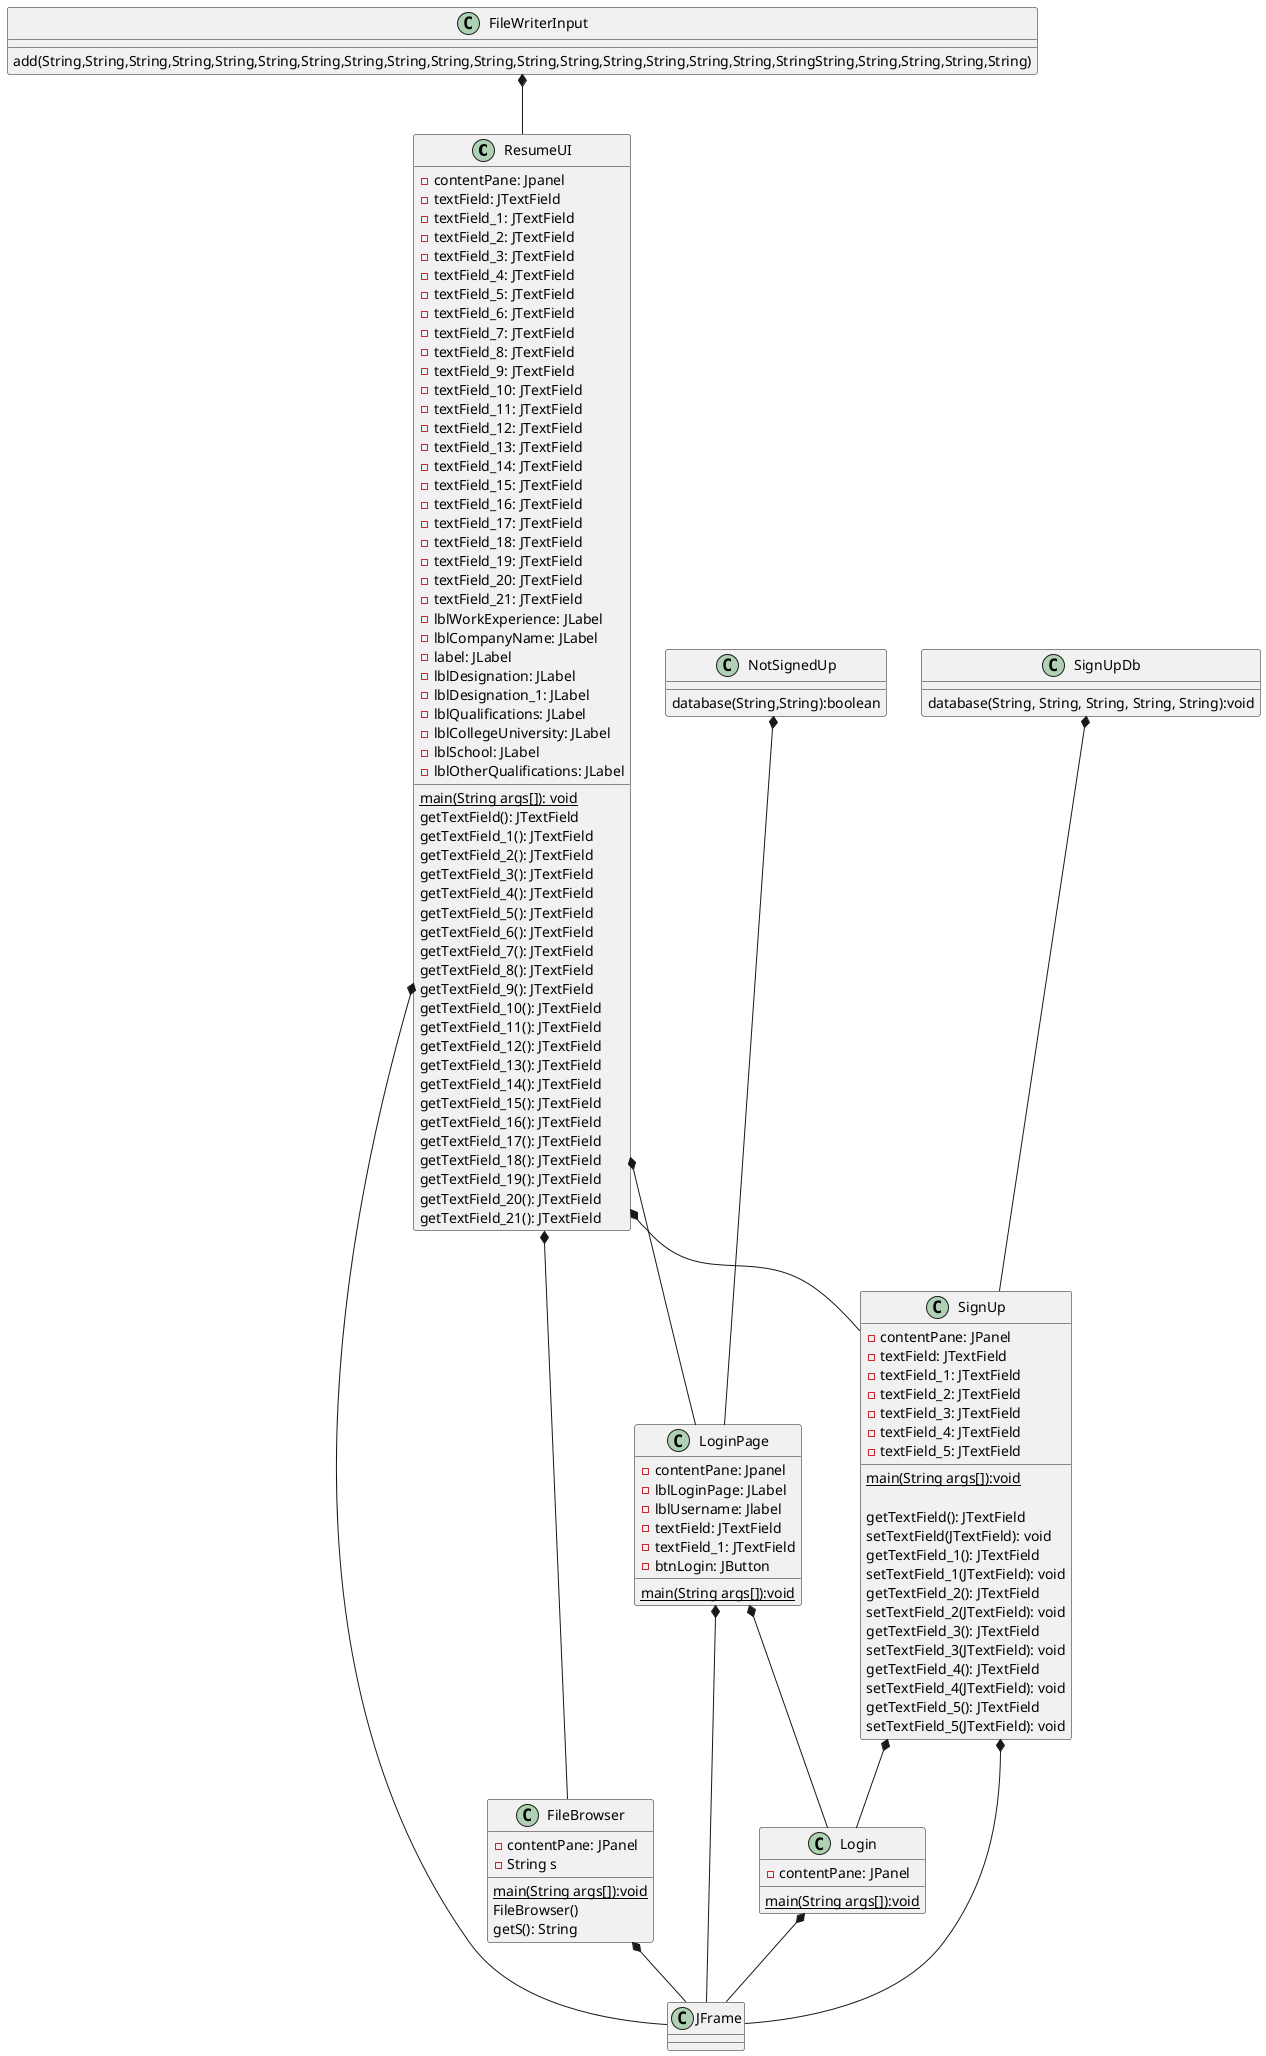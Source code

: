 @startuml
ResumeUI*-- FileBrowser
class FileBrowser{
-contentPane: JPanel
-String s

{static}main(String args[]):void
FileBrowser()
getS(): String
}


class SignUpDb{
database(String, String, String, String, String):void
}

class FileWriterInput{
add(String,String,String,String,String,String,String,String,String,String,String,String,String,String,String,String,String,StringString,String,String,String,String)
}
LoginPage*-- Login
SignUp*-- Login
class Login{
-contentPane: JPanel

{static} main(String args[]):void
}

NotSignedUp*-- LoginPage
ResumeUI*-- LoginPage
class LoginPage{
-contentPane: Jpanel
-lblLoginPage: JLabel
-lblUsername: Jlabel
-textField: JTextField
-textField_1: JTextField
-btnLogin: JButton

{static}main(String args[]):void
}

ResumeUI*-- JFrame
SignUp*-- JFrame
Login*-- JFrame
LoginPage*-- JFrame
FileBrowser*-- JFrame
class JFrame{
}
class NotSignedUp{
database(String,String):boolean
}
SignUpDb*-- SignUp
ResumeUI*-- SignUp
class SignUp{
-contentPane: JPanel
-textField: JTextField
-textField_1: JTextField 
-textField_2: JTextField
-textField_3: JTextField 
-textField_4: JTextField
-textField_5: JTextField

{static}main(String args[]):void

getTextField(): JTextField
setTextField(JTextField): void



getTextField_1(): JTextField
setTextField_1(JTextField): void



getTextField_2(): JTextField
setTextField_2(JTextField): void



getTextField_3(): JTextField
setTextField_3(JTextField): void



getTextField_4(): JTextField
setTextField_4(JTextField): void



getTextField_5(): JTextField
setTextField_5(JTextField): void
}

FileWriterInput*-- ResumeUI
class ResumeUI{
-contentPane: Jpanel
-textField: JTextField
-textField_1: JTextField
-textField_2: JTextField
-textField_3: JTextField
-textField_4: JTextField
-textField_5: JTextField
-textField_6: JTextField
-textField_7: JTextField
-textField_8: JTextField
-textField_9: JTextField
-textField_10: JTextField
-textField_11: JTextField
-textField_12: JTextField
-textField_13: JTextField
-textField_14: JTextField
-textField_15: JTextField
-textField_16: JTextField
-textField_17: JTextField
-textField_18: JTextField
-textField_19: JTextField
-textField_20: JTextField
-textField_21: JTextField
-lblWorkExperience: JLabel
-lblCompanyName: JLabel
-label: JLabel
-lblDesignation: JLabel
-lblDesignation_1: JLabel
-lblQualifications: JLabel
-lblCollegeUniversity: JLabel
-lblSchool: JLabel
-lblOtherQualifications: JLabel

{static}main(String args[]): void
getTextField(): JTextField
getTextField_1(): JTextField
getTextField_2(): JTextField
getTextField_3(): JTextField
getTextField_4(): JTextField
getTextField_5(): JTextField
getTextField_6(): JTextField
getTextField_7(): JTextField
getTextField_8(): JTextField
getTextField_9(): JTextField
getTextField_10(): JTextField
getTextField_11(): JTextField
getTextField_12(): JTextField
getTextField_13(): JTextField
getTextField_14(): JTextField
getTextField_15(): JTextField
getTextField_16(): JTextField
getTextField_17(): JTextField
getTextField_18(): JTextField
getTextField_19(): JTextField
getTextField_20(): JTextField
getTextField_21(): JTextField
}
@enduml
